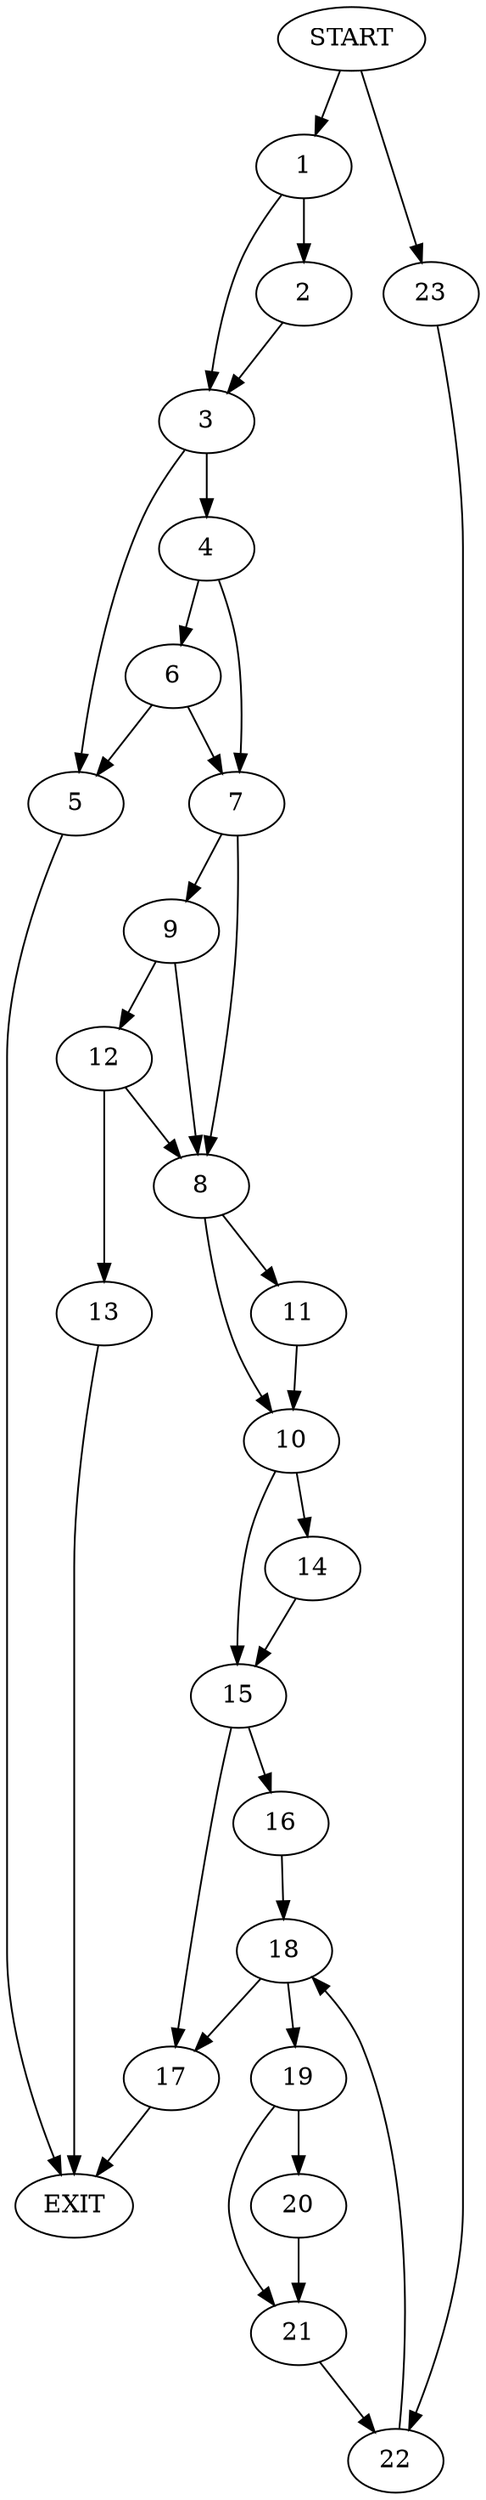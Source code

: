 digraph {
0 [label="START"]
24 [label="EXIT"]
0 -> 1
1 -> 2
1 -> 3
2 -> 3
3 -> 4
3 -> 5
5 -> 24
4 -> 6
4 -> 7
6 -> 7
6 -> 5
7 -> 8
7 -> 9
8 -> 10
8 -> 11
9 -> 12
9 -> 8
12 -> 13
12 -> 8
13 -> 24
10 -> 14
10 -> 15
11 -> 10
14 -> 15
15 -> 16
15 -> 17
16 -> 18
17 -> 24
18 -> 19
18 -> 17
19 -> 20
19 -> 21
20 -> 21
21 -> 22
22 -> 18
0 -> 23
23 -> 22
}
